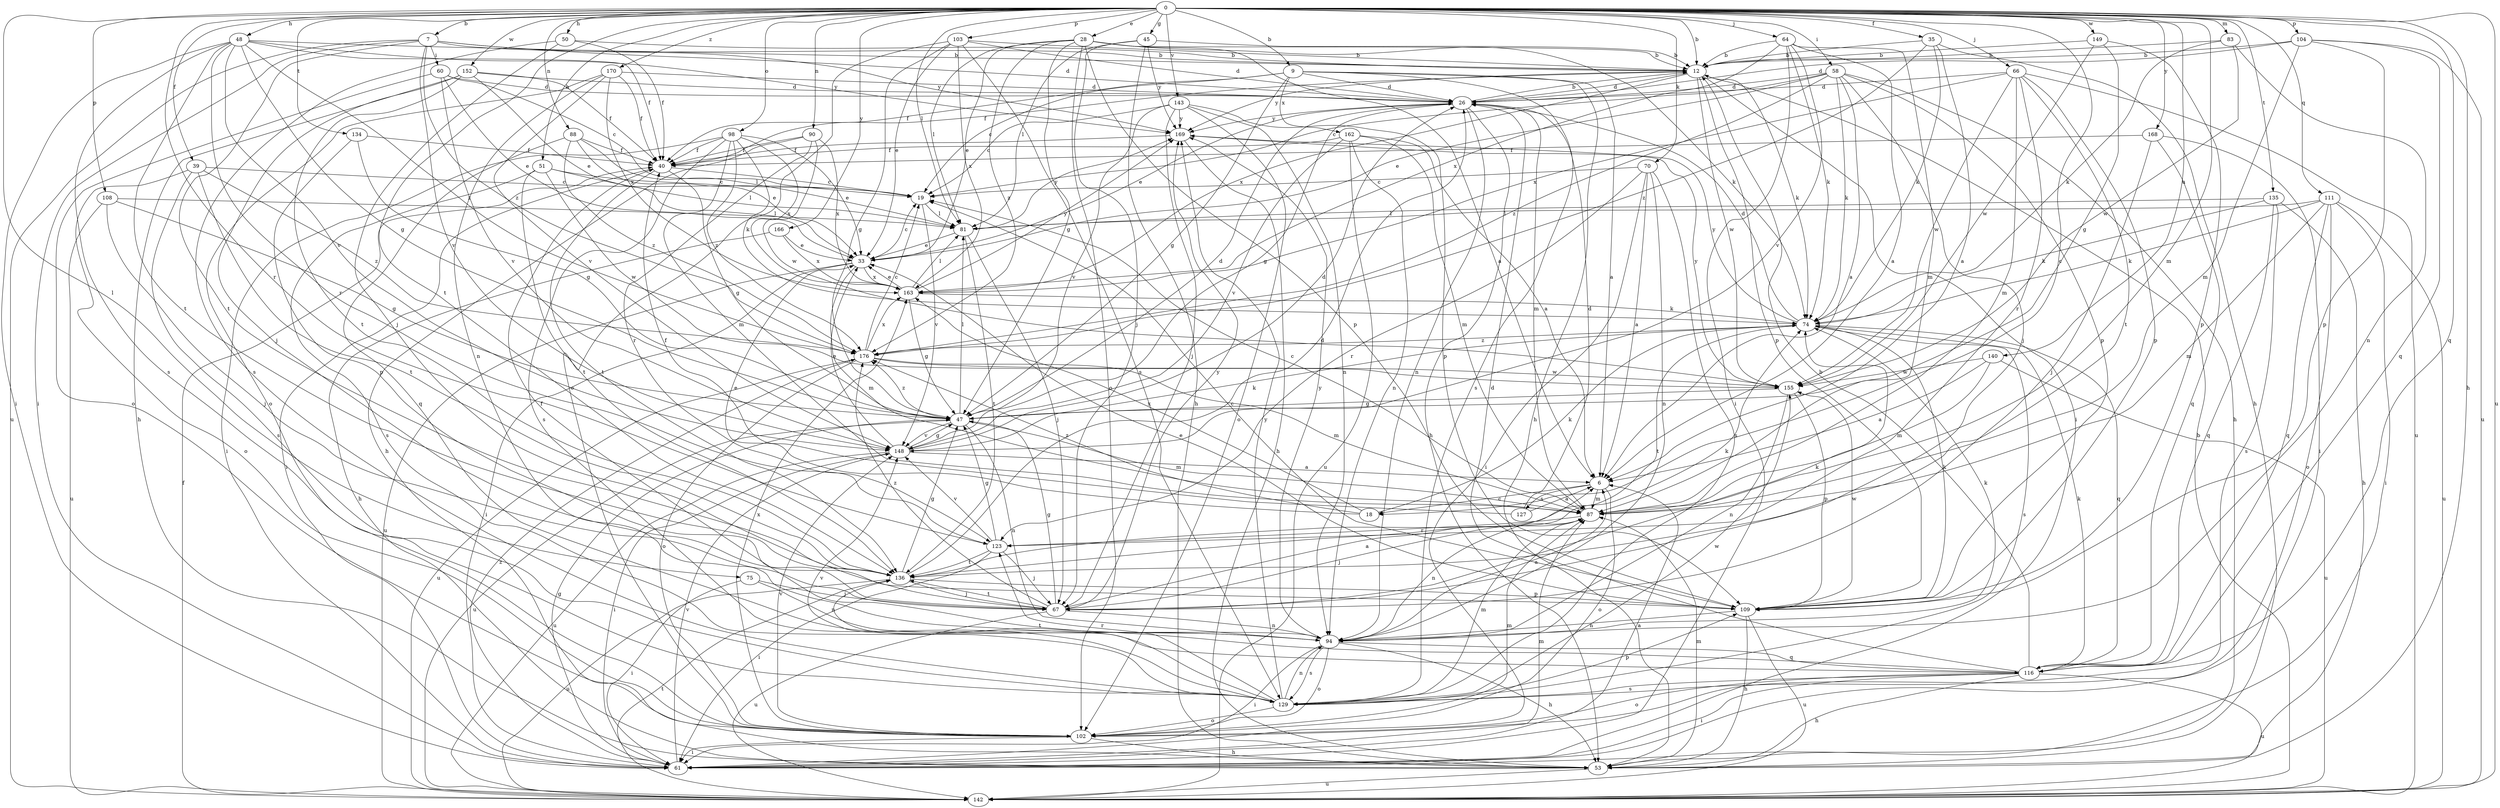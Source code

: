 strict digraph  {
0;
6;
7;
9;
12;
18;
19;
26;
28;
33;
35;
39;
40;
45;
47;
48;
50;
51;
53;
58;
60;
61;
64;
66;
67;
70;
74;
75;
81;
83;
87;
88;
90;
94;
98;
102;
103;
104;
108;
109;
111;
116;
123;
127;
129;
134;
135;
136;
140;
142;
143;
148;
149;
152;
155;
162;
163;
166;
168;
169;
170;
176;
0 -> 7  [label=b];
0 -> 9  [label=b];
0 -> 12  [label=b];
0 -> 18  [label=c];
0 -> 28  [label=e];
0 -> 35  [label=f];
0 -> 39  [label=f];
0 -> 45  [label=g];
0 -> 48  [label=h];
0 -> 50  [label=h];
0 -> 51  [label=h];
0 -> 53  [label=h];
0 -> 58  [label=i];
0 -> 64  [label=j];
0 -> 66  [label=j];
0 -> 70  [label=k];
0 -> 75  [label=l];
0 -> 81  [label=l];
0 -> 83  [label=m];
0 -> 87  [label=m];
0 -> 88  [label=n];
0 -> 90  [label=n];
0 -> 98  [label=o];
0 -> 103  [label=p];
0 -> 104  [label=p];
0 -> 108  [label=p];
0 -> 111  [label=q];
0 -> 116  [label=q];
0 -> 123  [label=r];
0 -> 134  [label=t];
0 -> 135  [label=t];
0 -> 136  [label=t];
0 -> 140  [label=u];
0 -> 142  [label=u];
0 -> 143  [label=v];
0 -> 149  [label=w];
0 -> 152  [label=w];
0 -> 166  [label=y];
0 -> 168  [label=y];
0 -> 170  [label=z];
6 -> 18  [label=c];
6 -> 87  [label=m];
6 -> 102  [label=o];
6 -> 127  [label=s];
7 -> 12  [label=b];
7 -> 26  [label=d];
7 -> 60  [label=i];
7 -> 61  [label=i];
7 -> 136  [label=t];
7 -> 142  [label=u];
7 -> 148  [label=v];
7 -> 169  [label=y];
7 -> 176  [label=z];
9 -> 6  [label=a];
9 -> 19  [label=c];
9 -> 26  [label=d];
9 -> 40  [label=f];
9 -> 47  [label=g];
9 -> 53  [label=h];
9 -> 129  [label=s];
9 -> 162  [label=x];
12 -> 26  [label=d];
12 -> 40  [label=f];
12 -> 61  [label=i];
12 -> 74  [label=k];
12 -> 109  [label=p];
12 -> 155  [label=w];
12 -> 163  [label=x];
12 -> 169  [label=y];
18 -> 33  [label=e];
18 -> 74  [label=k];
18 -> 163  [label=x];
18 -> 176  [label=z];
19 -> 81  [label=l];
19 -> 148  [label=v];
26 -> 12  [label=b];
26 -> 33  [label=e];
26 -> 47  [label=g];
26 -> 53  [label=h];
26 -> 87  [label=m];
26 -> 94  [label=n];
26 -> 169  [label=y];
28 -> 6  [label=a];
28 -> 12  [label=b];
28 -> 33  [label=e];
28 -> 47  [label=g];
28 -> 74  [label=k];
28 -> 81  [label=l];
28 -> 102  [label=o];
28 -> 109  [label=p];
28 -> 176  [label=z];
33 -> 19  [label=c];
33 -> 61  [label=i];
33 -> 87  [label=m];
33 -> 142  [label=u];
33 -> 163  [label=x];
35 -> 6  [label=a];
35 -> 12  [label=b];
35 -> 53  [label=h];
35 -> 74  [label=k];
35 -> 176  [label=z];
39 -> 19  [label=c];
39 -> 102  [label=o];
39 -> 129  [label=s];
39 -> 136  [label=t];
39 -> 176  [label=z];
40 -> 19  [label=c];
40 -> 47  [label=g];
40 -> 61  [label=i];
40 -> 136  [label=t];
45 -> 12  [label=b];
45 -> 53  [label=h];
45 -> 67  [label=j];
45 -> 81  [label=l];
45 -> 169  [label=y];
47 -> 26  [label=d];
47 -> 81  [label=l];
47 -> 87  [label=m];
47 -> 94  [label=n];
47 -> 142  [label=u];
47 -> 148  [label=v];
47 -> 176  [label=z];
48 -> 12  [label=b];
48 -> 40  [label=f];
48 -> 47  [label=g];
48 -> 61  [label=i];
48 -> 123  [label=r];
48 -> 129  [label=s];
48 -> 136  [label=t];
48 -> 148  [label=v];
48 -> 169  [label=y];
48 -> 176  [label=z];
50 -> 12  [label=b];
50 -> 40  [label=f];
50 -> 67  [label=j];
50 -> 129  [label=s];
51 -> 19  [label=c];
51 -> 81  [label=l];
51 -> 129  [label=s];
51 -> 136  [label=t];
51 -> 155  [label=w];
53 -> 87  [label=m];
53 -> 142  [label=u];
58 -> 6  [label=a];
58 -> 19  [label=c];
58 -> 26  [label=d];
58 -> 33  [label=e];
58 -> 53  [label=h];
58 -> 67  [label=j];
58 -> 74  [label=k];
58 -> 109  [label=p];
58 -> 176  [label=z];
60 -> 19  [label=c];
60 -> 26  [label=d];
60 -> 33  [label=e];
60 -> 102  [label=o];
60 -> 148  [label=v];
61 -> 6  [label=a];
61 -> 47  [label=g];
61 -> 87  [label=m];
61 -> 148  [label=v];
61 -> 176  [label=z];
64 -> 6  [label=a];
64 -> 12  [label=b];
64 -> 61  [label=i];
64 -> 74  [label=k];
64 -> 87  [label=m];
64 -> 148  [label=v];
64 -> 163  [label=x];
66 -> 26  [label=d];
66 -> 87  [label=m];
66 -> 109  [label=p];
66 -> 123  [label=r];
66 -> 136  [label=t];
66 -> 142  [label=u];
66 -> 155  [label=w];
66 -> 163  [label=x];
67 -> 6  [label=a];
67 -> 47  [label=g];
67 -> 74  [label=k];
67 -> 94  [label=n];
67 -> 136  [label=t];
67 -> 142  [label=u];
67 -> 169  [label=y];
67 -> 176  [label=z];
70 -> 6  [label=a];
70 -> 19  [label=c];
70 -> 61  [label=i];
70 -> 94  [label=n];
70 -> 123  [label=r];
70 -> 129  [label=s];
74 -> 26  [label=d];
74 -> 116  [label=q];
74 -> 129  [label=s];
74 -> 136  [label=t];
74 -> 169  [label=y];
74 -> 176  [label=z];
75 -> 61  [label=i];
75 -> 67  [label=j];
75 -> 94  [label=n];
81 -> 33  [label=e];
81 -> 67  [label=j];
81 -> 136  [label=t];
81 -> 169  [label=y];
83 -> 12  [label=b];
83 -> 74  [label=k];
83 -> 94  [label=n];
83 -> 155  [label=w];
87 -> 19  [label=c];
87 -> 67  [label=j];
87 -> 94  [label=n];
87 -> 123  [label=r];
88 -> 33  [label=e];
88 -> 40  [label=f];
88 -> 81  [label=l];
88 -> 116  [label=q];
88 -> 176  [label=z];
90 -> 40  [label=f];
90 -> 53  [label=h];
90 -> 123  [label=r];
90 -> 155  [label=w];
90 -> 163  [label=x];
94 -> 6  [label=a];
94 -> 40  [label=f];
94 -> 53  [label=h];
94 -> 61  [label=i];
94 -> 74  [label=k];
94 -> 102  [label=o];
94 -> 116  [label=q];
94 -> 129  [label=s];
94 -> 169  [label=y];
98 -> 33  [label=e];
98 -> 40  [label=f];
98 -> 61  [label=i];
98 -> 74  [label=k];
98 -> 87  [label=m];
98 -> 129  [label=s];
98 -> 163  [label=x];
98 -> 176  [label=z];
102 -> 53  [label=h];
102 -> 61  [label=i];
102 -> 87  [label=m];
102 -> 148  [label=v];
102 -> 163  [label=x];
103 -> 12  [label=b];
103 -> 26  [label=d];
103 -> 33  [label=e];
103 -> 47  [label=g];
103 -> 102  [label=o];
103 -> 129  [label=s];
103 -> 163  [label=x];
104 -> 12  [label=b];
104 -> 26  [label=d];
104 -> 87  [label=m];
104 -> 109  [label=p];
104 -> 116  [label=q];
104 -> 142  [label=u];
108 -> 47  [label=g];
108 -> 67  [label=j];
108 -> 81  [label=l];
108 -> 142  [label=u];
109 -> 19  [label=c];
109 -> 33  [label=e];
109 -> 53  [label=h];
109 -> 74  [label=k];
109 -> 94  [label=n];
109 -> 142  [label=u];
109 -> 155  [label=w];
111 -> 61  [label=i];
111 -> 74  [label=k];
111 -> 81  [label=l];
111 -> 87  [label=m];
111 -> 102  [label=o];
111 -> 116  [label=q];
111 -> 142  [label=u];
116 -> 12  [label=b];
116 -> 26  [label=d];
116 -> 53  [label=h];
116 -> 61  [label=i];
116 -> 74  [label=k];
116 -> 102  [label=o];
116 -> 129  [label=s];
116 -> 136  [label=t];
116 -> 142  [label=u];
123 -> 47  [label=g];
123 -> 61  [label=i];
123 -> 67  [label=j];
123 -> 136  [label=t];
123 -> 148  [label=v];
127 -> 6  [label=a];
127 -> 26  [label=d];
127 -> 40  [label=f];
129 -> 87  [label=m];
129 -> 94  [label=n];
129 -> 102  [label=o];
129 -> 109  [label=p];
129 -> 123  [label=r];
129 -> 148  [label=v];
129 -> 155  [label=w];
129 -> 169  [label=y];
134 -> 40  [label=f];
134 -> 47  [label=g];
134 -> 109  [label=p];
135 -> 53  [label=h];
135 -> 74  [label=k];
135 -> 81  [label=l];
135 -> 116  [label=q];
135 -> 129  [label=s];
136 -> 26  [label=d];
136 -> 47  [label=g];
136 -> 67  [label=j];
136 -> 74  [label=k];
136 -> 109  [label=p];
136 -> 142  [label=u];
140 -> 6  [label=a];
140 -> 87  [label=m];
140 -> 142  [label=u];
140 -> 155  [label=w];
142 -> 12  [label=b];
142 -> 40  [label=f];
142 -> 136  [label=t];
143 -> 19  [label=c];
143 -> 67  [label=j];
143 -> 94  [label=n];
143 -> 102  [label=o];
143 -> 109  [label=p];
143 -> 148  [label=v];
143 -> 169  [label=y];
148 -> 6  [label=a];
148 -> 26  [label=d];
148 -> 33  [label=e];
148 -> 47  [label=g];
148 -> 61  [label=i];
148 -> 74  [label=k];
148 -> 142  [label=u];
149 -> 12  [label=b];
149 -> 47  [label=g];
149 -> 109  [label=p];
149 -> 155  [label=w];
152 -> 26  [label=d];
152 -> 33  [label=e];
152 -> 40  [label=f];
152 -> 53  [label=h];
152 -> 67  [label=j];
152 -> 136  [label=t];
155 -> 47  [label=g];
155 -> 94  [label=n];
155 -> 109  [label=p];
155 -> 169  [label=y];
162 -> 6  [label=a];
162 -> 40  [label=f];
162 -> 87  [label=m];
162 -> 94  [label=n];
162 -> 142  [label=u];
162 -> 148  [label=v];
163 -> 33  [label=e];
163 -> 47  [label=g];
163 -> 74  [label=k];
163 -> 81  [label=l];
163 -> 169  [label=y];
166 -> 33  [label=e];
166 -> 53  [label=h];
166 -> 163  [label=x];
168 -> 40  [label=f];
168 -> 61  [label=i];
168 -> 67  [label=j];
168 -> 116  [label=q];
169 -> 40  [label=f];
169 -> 53  [label=h];
170 -> 26  [label=d];
170 -> 40  [label=f];
170 -> 94  [label=n];
170 -> 102  [label=o];
170 -> 148  [label=v];
170 -> 163  [label=x];
176 -> 19  [label=c];
176 -> 87  [label=m];
176 -> 102  [label=o];
176 -> 142  [label=u];
176 -> 155  [label=w];
176 -> 163  [label=x];
}
